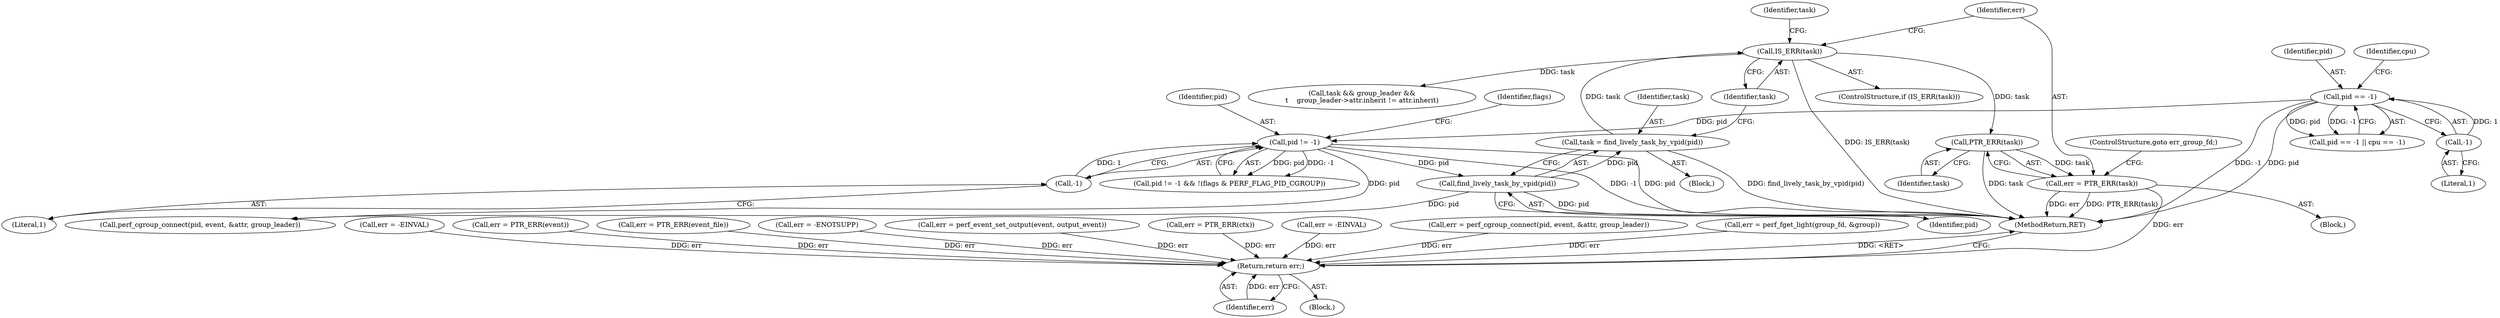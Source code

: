 digraph "0_linux_c3c87e770458aa004bd7ed3f29945ff436fd6511@pointer" {
"1000304" [label="(Call,PTR_ERR(task))"];
"1000299" [label="(Call,IS_ERR(task))"];
"1000294" [label="(Call,task = find_lively_task_by_vpid(pid))"];
"1000296" [label="(Call,find_lively_task_by_vpid(pid))"];
"1000285" [label="(Call,pid != -1)"];
"1000219" [label="(Call,pid == -1)"];
"1000221" [label="(Call,-1)"];
"1000287" [label="(Call,-1)"];
"1000302" [label="(Call,err = PTR_ERR(task))"];
"1000666" [label="(Return,return err;)"];
"1000306" [label="(ControlStructure,goto err_group_fd;)"];
"1000666" [label="(Return,return err;)"];
"1000301" [label="(Block,)"];
"1000322" [label="(Call,err = -EINVAL)"];
"1000343" [label="(Call,err = PTR_ERR(event))"];
"1000667" [label="(Identifier,err)"];
"1000527" [label="(Call,err = PTR_ERR(event_file))"];
"1000294" [label="(Call,task = find_lively_task_by_vpid(pid))"];
"1000305" [label="(Identifier,task)"];
"1000296" [label="(Call,find_lively_task_by_vpid(pid))"];
"1000291" [label="(Identifier,flags)"];
"1000299" [label="(Call,IS_ERR(task))"];
"1000218" [label="(Call,pid == -1 || cpu == -1)"];
"1000221" [label="(Call,-1)"];
"1000298" [label="(ControlStructure,if (IS_ERR(task)))"];
"1000380" [label="(Call,err = -ENOTSUPP)"];
"1000303" [label="(Identifier,err)"];
"1000219" [label="(Call,pid == -1)"];
"1000308" [label="(Call,task && group_leader &&\n\t    group_leader->attr.inherit != attr.inherit)"];
"1000220" [label="(Identifier,pid)"];
"1000507" [label="(Call,err = perf_event_set_output(event, output_event))"];
"1000304" [label="(Call,PTR_ERR(task))"];
"1000286" [label="(Identifier,pid)"];
"1000284" [label="(Call,pid != -1 && !(flags & PERF_FLAG_PID_CGROUP))"];
"1000436" [label="(Call,err = PTR_ERR(ctx))"];
"1000452" [label="(Call,err = -EINVAL)"];
"1000353" [label="(Call,err = perf_cgroup_connect(pid, event, &attr, group_leader))"];
"1000253" [label="(Call,err = perf_fget_light(group_fd, &group))"];
"1000355" [label="(Call,perf_cgroup_connect(pid, event, &attr, group_leader))"];
"1000285" [label="(Call,pid != -1)"];
"1000127" [label="(Block,)"];
"1000224" [label="(Identifier,cpu)"];
"1000302" [label="(Call,err = PTR_ERR(task))"];
"1000297" [label="(Identifier,pid)"];
"1000668" [label="(MethodReturn,RET)"];
"1000300" [label="(Identifier,task)"];
"1000309" [label="(Identifier,task)"];
"1000293" [label="(Block,)"];
"1000295" [label="(Identifier,task)"];
"1000287" [label="(Call,-1)"];
"1000222" [label="(Literal,1)"];
"1000288" [label="(Literal,1)"];
"1000304" -> "1000302"  [label="AST: "];
"1000304" -> "1000305"  [label="CFG: "];
"1000305" -> "1000304"  [label="AST: "];
"1000302" -> "1000304"  [label="CFG: "];
"1000304" -> "1000668"  [label="DDG: task"];
"1000304" -> "1000302"  [label="DDG: task"];
"1000299" -> "1000304"  [label="DDG: task"];
"1000299" -> "1000298"  [label="AST: "];
"1000299" -> "1000300"  [label="CFG: "];
"1000300" -> "1000299"  [label="AST: "];
"1000303" -> "1000299"  [label="CFG: "];
"1000309" -> "1000299"  [label="CFG: "];
"1000299" -> "1000668"  [label="DDG: IS_ERR(task)"];
"1000294" -> "1000299"  [label="DDG: task"];
"1000299" -> "1000308"  [label="DDG: task"];
"1000294" -> "1000293"  [label="AST: "];
"1000294" -> "1000296"  [label="CFG: "];
"1000295" -> "1000294"  [label="AST: "];
"1000296" -> "1000294"  [label="AST: "];
"1000300" -> "1000294"  [label="CFG: "];
"1000294" -> "1000668"  [label="DDG: find_lively_task_by_vpid(pid)"];
"1000296" -> "1000294"  [label="DDG: pid"];
"1000296" -> "1000297"  [label="CFG: "];
"1000297" -> "1000296"  [label="AST: "];
"1000296" -> "1000668"  [label="DDG: pid"];
"1000285" -> "1000296"  [label="DDG: pid"];
"1000296" -> "1000355"  [label="DDG: pid"];
"1000285" -> "1000284"  [label="AST: "];
"1000285" -> "1000287"  [label="CFG: "];
"1000286" -> "1000285"  [label="AST: "];
"1000287" -> "1000285"  [label="AST: "];
"1000291" -> "1000285"  [label="CFG: "];
"1000284" -> "1000285"  [label="CFG: "];
"1000285" -> "1000668"  [label="DDG: pid"];
"1000285" -> "1000668"  [label="DDG: -1"];
"1000285" -> "1000284"  [label="DDG: pid"];
"1000285" -> "1000284"  [label="DDG: -1"];
"1000219" -> "1000285"  [label="DDG: pid"];
"1000287" -> "1000285"  [label="DDG: 1"];
"1000285" -> "1000355"  [label="DDG: pid"];
"1000219" -> "1000218"  [label="AST: "];
"1000219" -> "1000221"  [label="CFG: "];
"1000220" -> "1000219"  [label="AST: "];
"1000221" -> "1000219"  [label="AST: "];
"1000224" -> "1000219"  [label="CFG: "];
"1000218" -> "1000219"  [label="CFG: "];
"1000219" -> "1000668"  [label="DDG: -1"];
"1000219" -> "1000668"  [label="DDG: pid"];
"1000219" -> "1000218"  [label="DDG: pid"];
"1000219" -> "1000218"  [label="DDG: -1"];
"1000221" -> "1000219"  [label="DDG: 1"];
"1000221" -> "1000222"  [label="CFG: "];
"1000222" -> "1000221"  [label="AST: "];
"1000287" -> "1000288"  [label="CFG: "];
"1000288" -> "1000287"  [label="AST: "];
"1000302" -> "1000301"  [label="AST: "];
"1000303" -> "1000302"  [label="AST: "];
"1000306" -> "1000302"  [label="CFG: "];
"1000302" -> "1000668"  [label="DDG: PTR_ERR(task)"];
"1000302" -> "1000668"  [label="DDG: err"];
"1000302" -> "1000666"  [label="DDG: err"];
"1000666" -> "1000127"  [label="AST: "];
"1000666" -> "1000667"  [label="CFG: "];
"1000667" -> "1000666"  [label="AST: "];
"1000668" -> "1000666"  [label="CFG: "];
"1000666" -> "1000668"  [label="DDG: <RET>"];
"1000667" -> "1000666"  [label="DDG: err"];
"1000343" -> "1000666"  [label="DDG: err"];
"1000436" -> "1000666"  [label="DDG: err"];
"1000253" -> "1000666"  [label="DDG: err"];
"1000452" -> "1000666"  [label="DDG: err"];
"1000322" -> "1000666"  [label="DDG: err"];
"1000353" -> "1000666"  [label="DDG: err"];
"1000380" -> "1000666"  [label="DDG: err"];
"1000507" -> "1000666"  [label="DDG: err"];
"1000527" -> "1000666"  [label="DDG: err"];
}
